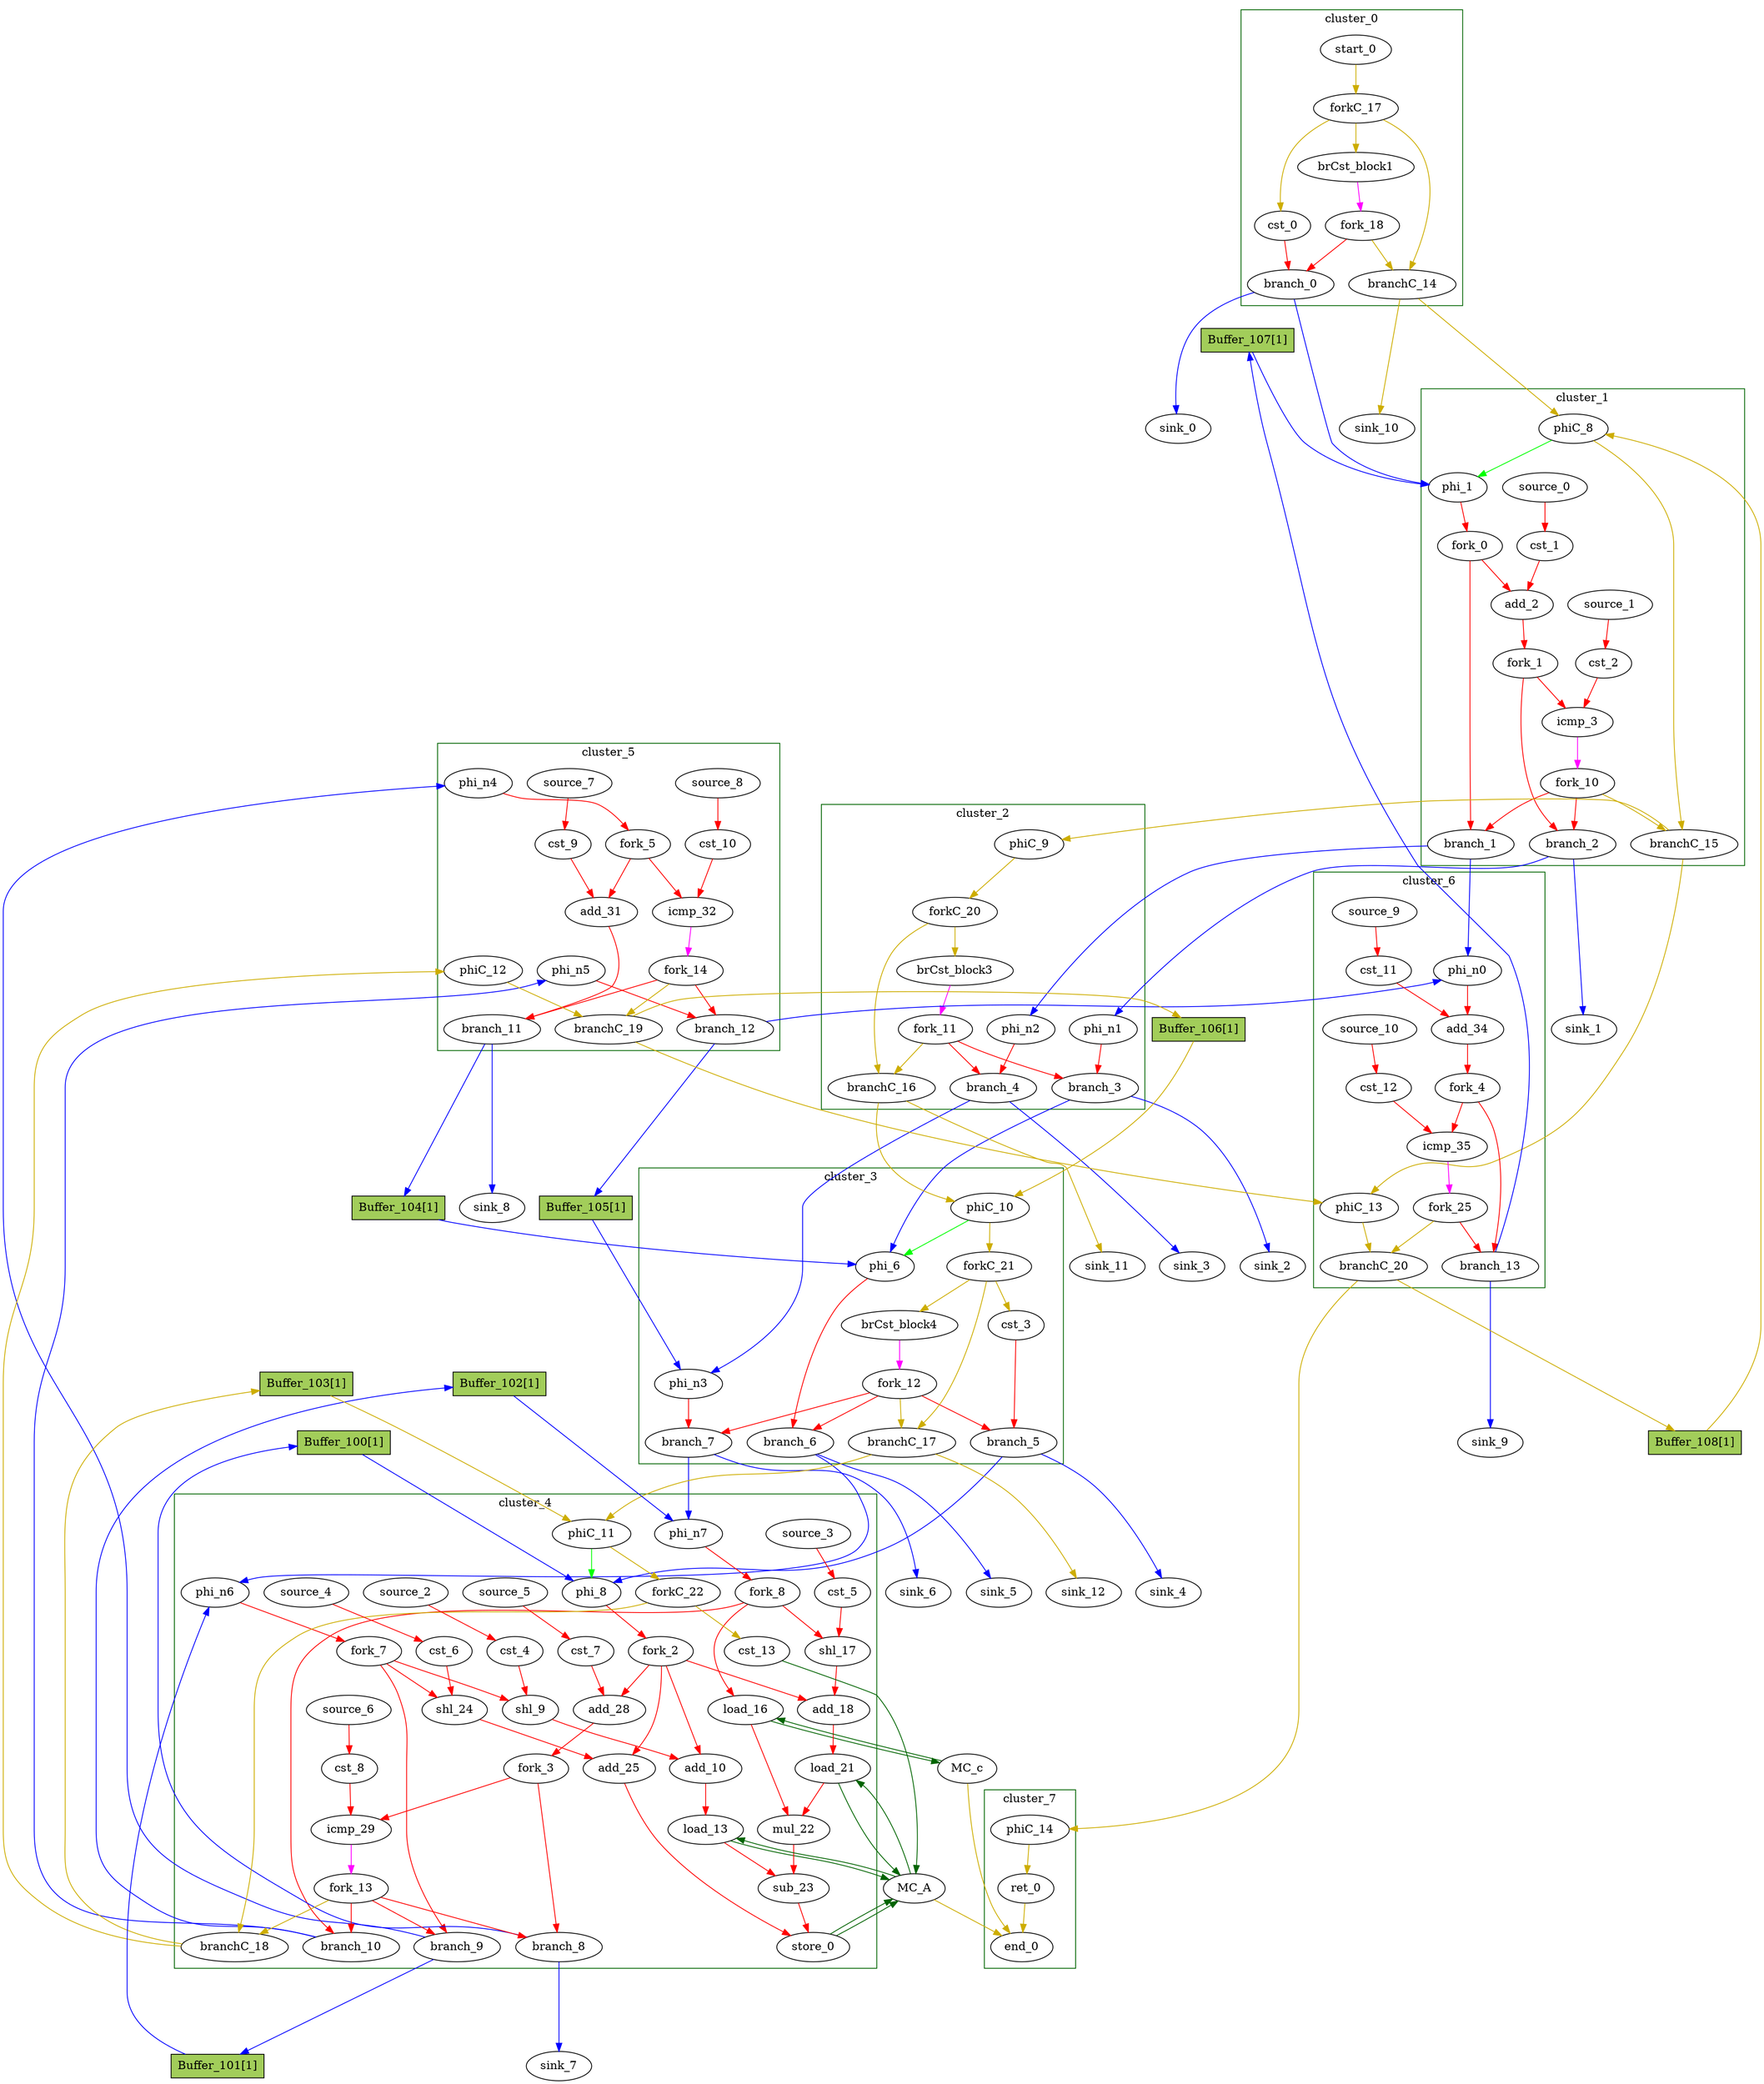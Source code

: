 Digraph G {
	splines=spline;
	subgraph cluster_cluster_0 {
	color = "darkgreen";
label = "cluster_0";
		"brCst_block1" [type="Constant", in="in1:1", out="out1:1", bbID=1, value="0x1"];
		"cst_0" [type="Constant", in="in1:1", out="out1:1", bbID=1, value="0x00000001"];
		"branch_0" [type="Branch", in="in1:1 in2?:1", out="out1+:1 out2-:1", bbID=1];
		"start_0" [type="Entry", in="in1:0", out="out1:0", bbID=1, control="true"];
		"forkC_17" [type="Fork", in="in1:0", out="out1:0 out2:0 out3:0 ", bbID=1];
		"branchC_14" [type="Branch", in="in1:0 in2?:1", out="out1+:0 out2-:0", bbID=1];
		"fork_18" [type="Fork", in="in1:1", out="out1:1 out2:1 ", bbID=1];
	}
	subgraph cluster_cluster_1 {
	color = "darkgreen";
label = "cluster_1";
		"phi_1" [type="Mux", in="in1?:1 in2:5 in3:5 ", out="out1:5", bbID=2, delay=1.397];
		"cst_1" [type="Constant", in="in1:1", out="out1:1", bbID=2, value="0x00000001"];
		"add_2" [type="Operator", in="in1:6 in2:6 ", out="out1:6 ", bbID=2, II=1, delay=2.287, latency=0, op="add_op"];
		"cst_2" [type="Constant", in="in1:5", out="out1:5", bbID=2, value="0x00000010"];
		"icmp_3" [type="Operator", in="in1:6 in2:6 ", out="out1:1 ", bbID=2, II=1, delay=1.907, latency=0, op="icmp_ult_op"];
		"fork_0" [type="Fork", in="in1:5", out="out1:5 out2:5 ", bbID=2];
		"fork_1" [type="Fork", in="in1:6", out="out1:6 out2:6 ", bbID=2];
		"branch_1" [type="Branch", in="in1:5 in2?:1", out="out1+:5 out2-:5", bbID=2];
		"branch_2" [type="Branch", in="in1:6 in2?:1", out="out1+:6 out2-:6", bbID=2];
		"fork_10" [type="Fork", in="in1:1", out="out1:1 out2:1 out3:1 ", bbID=2];
		"phiC_8" [type="CntrlMerge", in="in1:0 in2:0 ", out="out1:0 out2?:1", bbID=2, delay=0.0];
		"branchC_15" [type="Branch", in="in1:0 in2?:1", out="out1+:0 out2-:0", bbID=2];
		"source_0" [type="Source", out="out1:1", bbID=2];
		"source_1" [type="Source", out="out1:5", bbID=2];
	}
	subgraph cluster_cluster_2 {
	color = "darkgreen";
label = "cluster_2";
		"brCst_block3" [type="Constant", in="in1:1", out="out1:1", bbID=3, value="0x1"];
		"phi_n1" [type="Merge", in="in1:6 ", out="out1:6", bbID=3, delay=0.0];
		"phi_n2" [type="Merge", in="in1:5 ", out="out1:5", bbID=3, delay=0.0];
		"branch_3" [type="Branch", in="in1:6 in2?:1", out="out1+:6 out2-:6", bbID=3];
		"branch_4" [type="Branch", in="in1:5 in2?:1", out="out1+:5 out2-:5", bbID=3];
		"fork_11" [type="Fork", in="in1:1", out="out1:1 out2:1 out3:1 ", bbID=3];
		"phiC_9" [type="Merge", in="in1:0 ", out="out1:0", bbID=3, delay=0.0];
		"forkC_20" [type="Fork", in="in1:0", out="out1:0 out2:0 ", bbID=3];
		"branchC_16" [type="Branch", in="in1:0 in2?:1", out="out1+:0 out2-:0", bbID=3];
	}
	subgraph cluster_cluster_3 {
	color = "darkgreen";
label = "cluster_3";
		"phi_6" [type="Mux", in="in1?:1 in2:5 in3:5 ", out="out1:5", bbID=4, delay=1.397];
		"brCst_block4" [type="Constant", in="in1:1", out="out1:1", bbID=4, value="0x1"];
		"cst_3" [type="Constant", in="in1:1", out="out1:1", bbID=4, value="0x00000001"];
		"phi_n3" [type="Merge", in="in1:5 in2:5 ", out="out1:5", bbID=4, delay=1.397];
		"branch_5" [type="Branch", in="in1:1 in2?:1", out="out1+:1 out2-:1", bbID=4];
		"branch_6" [type="Branch", in="in1:5 in2?:1", out="out1+:5 out2-:5", bbID=4];
		"branch_7" [type="Branch", in="in1:5 in2?:1", out="out1+:5 out2-:5", bbID=4];
		"fork_12" [type="Fork", in="in1:1", out="out1:1 out2:1 out3:1 out4:1 ", bbID=4];
		"phiC_10" [type="CntrlMerge", in="in1:0 in2:0 ", out="out1:0 out2?:1", bbID=4, delay=0.0];
		"forkC_21" [type="Fork", in="in1:0", out="out1:0 out2:0 out3:0 ", bbID=4];
		"branchC_17" [type="Branch", in="in1:0 in2?:1", out="out1+:0 out2-:0", bbID=4];
	}
	subgraph cluster_cluster_4 {
	color = "darkgreen";
label = "cluster_4";
		"phi_8" [type="Mux", in="in1?:1 in2:5 in3:5 ", out="out1:5", bbID=5, delay=1.397];
		"cst_4" [type="Constant", in="in1:3", out="out1:3", bbID=5, value="0x00000004"];
		"shl_9" [type="Operator", in="in1:9 in2:9 ", out="out1:9 ", bbID=5, II=1, delay=0.0, latency=0, op="shl_op"];
		"add_10" [type="Operator", in="in1:10 in2:10 ", out="out1:10 ", bbID=5, II=1, delay=2.287, latency=0, op="add_op"];
		"load_13" [type="Operator", in="in1:32 in2:10 ", out="out1:32 out2:10 ", bbID=5, II=1, delay=1.412, latency=2, op="mc_load_op", portId=0];
		"load_16" [type="Operator", in="in1:32 in2:5 ", out="out1:32 out2:5 ", bbID=5, II=1, delay=1.412, latency=2, op="mc_load_op", portId=0];
		"cst_5" [type="Constant", in="in1:3", out="out1:3", bbID=5, value="0x00000004"];
		"shl_17" [type="Operator", in="in1:9 in2:9 ", out="out1:9 ", bbID=5, II=1, delay=0.0, latency=0, op="shl_op"];
		"add_18" [type="Operator", in="in1:10 in2:10 ", out="out1:10 ", bbID=5, II=1, delay=2.287, latency=0, op="add_op"];
		"load_21" [type="Operator", in="in1:32 in2:10 ", out="out1:32 out2:10 ", bbID=5, II=1, delay=1.412, latency=2, op="mc_load_op", portId=1];
		"mul_22" [type="Operator", in="in1:16 in2:16", out="out1:32 ", bbID=5, II=1, delay=0.0, latency=4, op="mul_op"];
		"sub_23" [type="Operator", in="in1:32 in2:32 ", out="out1:32 ", bbID=5, II=1, delay=2.287, latency=0, op="sub_op"];
		"cst_6" [type="Constant", in="in1:3", out="out1:3", bbID=5, value="0x00000004"];
		"shl_24" [type="Operator", in="in1:9 in2:9 ", out="out1:9 ", bbID=5, II=1, delay=0.0, latency=0, op="shl_op"];
		"add_25" [type="Operator", in="in1:10 in2:10 ", out="out1:10 ", bbID=5, II=1, delay=2.287, latency=0, op="add_op"];
		"store_0" [type="Operator", in="in1:32 in2:10 ", out="out1:32 out2:10 ", bbID=5, II=1, delay=0.672, latency=0, op="mc_store_op", portId=0];
		"cst_7" [type="Constant", in="in1:1", out="out1:1", bbID=5, value="0x00000001"];
		"add_28" [type="Operator", in="in1:5 in2:5 ", out="out1:5 ", bbID=5, II=1, delay=2.287, latency=0, op="add_op"];
		"cst_8" [type="Constant", in="in1:5", out="out1:5", bbID=5, value="0x00000010"];
		"icmp_29" [type="Operator", in="in1:5 in2:5 ", out="out1:1 ", bbID=5, II=1, delay=1.907, latency=0, op="icmp_ult_op"];
		"phi_n6" [type="Merge", in="in1:5 in2:5 ", out="out1:5", bbID=5, delay=1.397];
		"phi_n7" [type="Merge", in="in1:5 in2:5 ", out="out1:5", bbID=5, delay=1.397];
		"fork_2" [type="Fork", in="in1:5", out="out1:5 out2:5 out3:5 out4:5 ", bbID=5];
		"fork_3" [type="Fork", in="in1:5", out="out1:5 out2:5 ", bbID=5];
		"fork_7" [type="Fork", in="in1:5", out="out1:5 out2:5 out3:5 ", bbID=5];
		"fork_8" [type="Fork", in="in1:5", out="out1:5 out2:5 out3:5 ", bbID=5];
		"branch_8" [type="Branch", in="in1:5 in2?:1", out="out1+:5 out2-:5", bbID=5];
		"branch_9" [type="Branch", in="in1:5 in2?:1", out="out1+:5 out2-:5", bbID=5];
		"branch_10" [type="Branch", in="in1:5 in2?:1", out="out1+:5 out2-:5", bbID=5];
		"fork_13" [type="Fork", in="in1:1", out="out1:1 out2:1 out3:1 out4:1 ", bbID=5];
		"cst_13" [type="Constant", in="in1:1", out="out1:1", bbID=5, value="0x00000001"];
		"phiC_11" [type="CntrlMerge", in="in1:0 in2:0 ", out="out1:0 out2?:1", bbID=5, delay=0.0];
		"forkC_22" [type="Fork", in="in1:0", out="out1:0 out2:0 ", bbID=5];
		"branchC_18" [type="Branch", in="in1:0 in2?:1", out="out1+:0 out2-:0", bbID=5];
		"source_2" [type="Source", out="out1:3", bbID=5];
		"source_3" [type="Source", out="out1:3", bbID=5];
		"source_4" [type="Source", out="out1:3", bbID=5];
		"source_5" [type="Source", out="out1:1", bbID=5];
		"source_6" [type="Source", out="out1:5", bbID=5];
	}
	subgraph cluster_cluster_5 {
	color = "darkgreen";
label = "cluster_5";
		"cst_9" [type="Constant", in="in1:1", out="out1:1", bbID=6, value="0x00000001"];
		"add_31" [type="Operator", in="in1:5 in2:5 ", out="out1:5 ", bbID=6, II=1, delay=2.287, latency=0, op="add_op"];
		"cst_10" [type="Constant", in="in1:4", out="out1:4", bbID=6, value="0x0000000F"];
		"icmp_32" [type="Operator", in="in1:6 in2:6 ", out="out1:1 ", bbID=6, II=1, delay=1.907, latency=0, op="icmp_slt_op"];
		"phi_n4" [type="Merge", in="in1:5 ", out="out1:5", bbID=6, delay=0.0];
		"phi_n5" [type="Merge", in="in1:5 ", out="out1:5", bbID=6, delay=0.0];
		"fork_5" [type="Fork", in="in1:5", out="out1:5 out2:5 ", bbID=6];
		"branch_11" [type="Branch", in="in1:5 in2?:1", out="out1+:5 out2-:5", bbID=6];
		"branch_12" [type="Branch", in="in1:5 in2?:1", out="out1+:5 out2-:5", bbID=6];
		"fork_14" [type="Fork", in="in1:1", out="out1:1 out2:1 out3:1 ", bbID=6];
		"phiC_12" [type="Merge", in="in1:0 ", out="out1:0", bbID=6, delay=0.0];
		"branchC_19" [type="Branch", in="in1:0 in2?:1", out="out1+:0 out2-:0", bbID=6];
		"source_7" [type="Source", out="out1:1", bbID=6];
		"source_8" [type="Source", out="out1:4", bbID=6];
	}
	subgraph cluster_cluster_6 {
	color = "darkgreen";
label = "cluster_6";
		"cst_11" [type="Constant", in="in1:1", out="out1:1", bbID=7, value="0x00000001"];
		"add_34" [type="Operator", in="in1:5 in2:5 ", out="out1:5 ", bbID=7, II=1, delay=2.287, latency=0, op="add_op"];
		"cst_12" [type="Constant", in="in1:5", out="out1:5", bbID=7, value="0x00000010"];
		"icmp_35" [type="Operator", in="in1:5 in2:5 ", out="out1:1 ", bbID=7, II=1, delay=1.907, latency=0, op="icmp_ult_op"];
		"phi_n0" [type="Merge", in="in1:5 in2:5 ", out="out1:5", bbID=7, delay=1.397];
		"fork_4" [type="Fork", in="in1:5", out="out1:5 out2:5 ", bbID=7];
		"branch_13" [type="Branch", in="in1:5 in2?:1", out="out1+:5 out2-:5", bbID=7];
		"phiC_13" [type="Merge", in="in1:0 in2:0 ", out="out1:0", bbID=7, delay=0.0];
		"branchC_20" [type="Branch", in="in1:0 in2?:1", out="out1+:0 out2-:0", bbID=7];
		"fork_25" [type="Fork", in="in1:1", out="out1:1 out2:1 ", bbID=7];
		"source_9" [type="Source", out="out1:1", bbID=7];
		"source_10" [type="Source", out="out1:5", bbID=7];
	}
	subgraph cluster_cluster_7 {
	color = "darkgreen";
label = "cluster_7";
		"ret_0" [type="Operator", in="in1:0 ", out="out1:0 ", bbID=8, II=1, delay=0.0, latency=0, op="ret_op"];
		"end_0" [type="Exit", in="in1:0*e in2:0*e in3:0 ", out="out1:0", bbID=0];
		"phiC_14" [type="Merge", in="in1:0 ", out="out1:0", bbID=8, delay=0.0];
	}
		"MC_A" [type="MC", in="in1:32*c0 in2:10*l0a in3:10*l1a in4:10*s0a in5:32*s0d ", out="out1:32*l0d out2:32*l1d out3:0*e ", bbID=0, bbcount=1, ldcount=2, memory="A", stcount=1];
		"MC_c" [type="MC", in="in1:5*l0a ", out="out1:32*l0d out2:0*e ", bbID=0, bbcount=0, ldcount=1, memory="c", stcount=0];
		"sink_0" [type="Sink", in="in1:1", bbID=0];
		"sink_1" [type="Sink", in="in1:6", bbID=0];
		"sink_2" [type="Sink", in="in1:6", bbID=0];
		"sink_3" [type="Sink", in="in1:5", bbID=0];
		"sink_4" [type="Sink", in="in1:1", bbID=0];
		"sink_5" [type="Sink", in="in1:5", bbID=0];
		"sink_6" [type="Sink", in="in1:5", bbID=0];
		"sink_7" [type="Sink", in="in1:5", bbID=0];
		"sink_8" [type="Sink", in="in1:5", bbID=0];
		"sink_9" [type="Sink", in="in1:5", bbID=0];
		"sink_10" [type="Sink", in="in1:0", bbID=0];
		"sink_11" [type="Sink", in="in1:0", bbID=0];
		"sink_12" [type="Sink", in="in1:0", bbID=0];
		"Buffer_100" [type="Buffer", in="in1:32", out="out1:32", bbID=3, fillcolor="darkolivegreen3", height=0.4, label="Buffer_100[1]", shape="box", slots=1, style="filled", transparent="false"];
		"Buffer_101" [type="Buffer", in="in1:32", out="out1:32", bbID=3, fillcolor="darkolivegreen3", height=0.4, label="Buffer_101[1]", shape="box", slots=1, style="filled", transparent="false"];
		"Buffer_102" [type="Buffer", in="in1:32", out="out1:32", bbID=3, fillcolor="darkolivegreen3", height=0.4, label="Buffer_102[1]", shape="box", slots=1, style="filled", transparent="false"];
		"Buffer_103" [type="Buffer", in="in1:32", out="out1:32", bbID=3, fillcolor="darkolivegreen3", height=0.4, label="Buffer_103[1]", shape="box", slots=1, style="filled", transparent="false"];
		"Buffer_104" [type="Buffer", in="in1:32", out="out1:32", bbID=3, fillcolor="darkolivegreen3", height=0.4, label="Buffer_104[1]", shape="box", slots=1, style="filled", transparent="false"];
		"Buffer_105" [type="Buffer", in="in1:32", out="out1:32", bbID=3, fillcolor="darkolivegreen3", height=0.4, label="Buffer_105[1]", shape="box", slots=1, style="filled", transparent="false"];
		"Buffer_106" [type="Buffer", in="in1:32", out="out1:32", bbID=3, fillcolor="darkolivegreen3", height=0.4, label="Buffer_106[1]", shape="box", slots=1, style="filled", transparent="false"];
		"Buffer_107" [type="Buffer", in="in1:32", out="out1:32", bbID=3, fillcolor="darkolivegreen3", height=0.4, label="Buffer_107[1]", shape="box", slots=1, style="filled", transparent="false"];
		"Buffer_108" [type="Buffer", in="in1:32", out="out1:32", bbID=3, fillcolor="darkolivegreen3", height=0.4, label="Buffer_108[1]", shape="box", slots=1, style="filled", transparent="false"];
		"brCst_block1" -> "fork_18" [color = "magenta", from = "out1", to = "in1"];
		"cst_0" -> "branch_0" [color = "red", from = "out1", to = "in1"];
		"phi_1" -> "fork_0" [color = "red", from = "out1", to = "in1"];
		"cst_1" -> "add_2" [color = "red", from = "out1", to = "in2"];
		"add_2" -> "fork_1" [color = "red", from = "out1", to = "in1"];
		"cst_2" -> "icmp_3" [color = "red", from = "out1", to = "in2"];
		"icmp_3" -> "fork_10" [color = "magenta", from = "out1", to = "in1"];
		"brCst_block3" -> "fork_11" [color = "magenta", from = "out1", to = "in1"];
		"phi_6" -> "branch_6" [color = "red", from = "out1", to = "in1"];
		"brCst_block4" -> "fork_12" [color = "magenta", from = "out1", to = "in1"];
		"cst_3" -> "branch_5" [color = "red", from = "out1", to = "in1"];
		"phi_8" -> "fork_2" [color = "red", from = "out1", to = "in1"];
		"cst_4" -> "shl_9" [color = "red", from = "out1", to = "in2"];
		"shl_9" -> "add_10" [color = "red", from = "out1", to = "in1"];
		"add_10" -> "load_13" [color = "red", from = "out1", to = "in2"];
		"load_13" -> "sub_23" [color = "red", from = "out1", to = "in1"];
		"load_13" -> "MC_A" [color = "darkgreen", mem_address = "true", from = "out2", to = "in2"];
		"load_16" -> "mul_22" [color = "red", from = "out1", to = "in1"];
		"load_16" -> "MC_c" [color = "darkgreen", mem_address = "true", from = "out2", to = "in1"];
		"cst_5" -> "shl_17" [color = "red", from = "out1", to = "in2"];
		"shl_17" -> "add_18" [color = "red", from = "out1", to = "in1"];
		"add_18" -> "load_21" [color = "red", from = "out1", to = "in2"];
		"load_21" -> "mul_22" [color = "red", from = "out1", to = "in2"];
		"load_21" -> "MC_A" [color = "darkgreen", mem_address = "true", from = "out2", to = "in3"];
		"mul_22" -> "sub_23" [color = "red", from = "out1", to = "in2"];
		"sub_23" -> "store_0" [color = "red", from = "out1", to = "in1"];
		"cst_6" -> "shl_24" [color = "red", from = "out1", to = "in2"];
		"shl_24" -> "add_25" [color = "red", from = "out1", to = "in1"];
		"add_25" -> "store_0" [color = "red", from = "out1", to = "in2"];
		"store_0" -> "MC_A" [color = "darkgreen", mem_address = "true", from = "out2", to = "in4"];
		"store_0" -> "MC_A" [color = "darkgreen", mem_address = "false", from = "out1", to = "in5"];
		"cst_7" -> "add_28" [color = "red", from = "out1", to = "in2"];
		"add_28" -> "fork_3" [color = "red", from = "out1", to = "in1"];
		"cst_8" -> "icmp_29" [color = "red", from = "out1", to = "in2"];
		"icmp_29" -> "fork_13" [color = "magenta", from = "out1", to = "in1"];
		"cst_9" -> "add_31" [color = "red", from = "out1", to = "in2"];
		"add_31" -> "branch_11" [color = "red", from = "out1", to = "in1"];
		"cst_10" -> "icmp_32" [color = "red", from = "out1", to = "in2"];
		"icmp_32" -> "fork_14" [color = "magenta", from = "out1", to = "in1"];
		"cst_11" -> "add_34" [color = "red", from = "out1", to = "in2"];
		"add_34" -> "fork_4" [color = "red", from = "out1", to = "in1"];
		"cst_12" -> "icmp_35" [color = "red", from = "out1", to = "in2"];
		"icmp_35" -> "fork_25" [color = "magenta", from = "out1", to = "in1"];
		"ret_0" -> "end_0" [color = "gold3", from = "out1", to = "in3"];
		"phi_n0" -> "add_34" [color = "red", from = "out1", to = "in1"];
		"phi_n1" -> "branch_3" [color = "red", from = "out1", to = "in1"];
		"phi_n2" -> "branch_4" [color = "red", from = "out1", to = "in1"];
		"phi_n3" -> "branch_7" [color = "red", from = "out1", to = "in1"];
		"phi_n4" -> "fork_5" [color = "red", from = "out1", to = "in1"];
		"phi_n5" -> "branch_12" [color = "red", from = "out1", to = "in1"];
		"phi_n6" -> "fork_7" [color = "red", from = "out1", to = "in1"];
		"phi_n7" -> "fork_8" [color = "red", from = "out1", to = "in1"];
		"fork_0" -> "add_2" [color = "red", from = "out1", to = "in1"];
		"fork_0" -> "branch_1" [color = "red", from = "out2", to = "in1"];
		"fork_1" -> "icmp_3" [color = "red", from = "out1", to = "in1"];
		"fork_1" -> "branch_2" [color = "red", from = "out2", to = "in1"];
		"fork_2" -> "add_10" [color = "red", from = "out1", to = "in2"];
		"fork_2" -> "add_18" [color = "red", from = "out2", to = "in2"];
		"fork_2" -> "add_25" [color = "red", from = "out3", to = "in2"];
		"fork_2" -> "add_28" [color = "red", from = "out4", to = "in1"];
		"fork_3" -> "icmp_29" [color = "red", from = "out1", to = "in1"];
		"fork_3" -> "branch_8" [color = "red", from = "out2", to = "in1"];
		"fork_4" -> "icmp_35" [color = "red", from = "out1", to = "in1"];
		"fork_4" -> "branch_13" [color = "red", from = "out2", to = "in1"];
		"fork_5" -> "add_31" [color = "red", from = "out1", to = "in1"];
		"fork_5" -> "icmp_32" [color = "red", from = "out2", to = "in1"];
		"fork_7" -> "shl_9" [color = "red", from = "out1", to = "in1"];
		"fork_7" -> "shl_24" [color = "red", from = "out2", to = "in1"];
		"fork_7" -> "branch_9" [color = "red", from = "out3", to = "in1"];
		"fork_8" -> "load_16" [color = "red", from = "out1", to = "in2"];
		"fork_8" -> "shl_17" [color = "red", from = "out2", to = "in1"];
		"fork_8" -> "branch_10" [color = "red", from = "out3", to = "in1"];
		"branch_0" -> "phi_1" [color = "blue", from = "out1", to = "in2", minlen = 3];
		"branch_0" -> "sink_0" [color = "blue", from = "out2", to = "in1", minlen = 3];
		"branch_1" -> "phi_n0" [color = "blue", from = "out2", to = "in1", minlen = 3];
		"branch_1" -> "phi_n2" [color = "blue", from = "out1", to = "in1", minlen = 3];
		"branch_2" -> "phi_n1" [color = "blue", from = "out1", to = "in1", minlen = 3];
		"branch_2" -> "sink_1" [color = "blue", from = "out2", to = "in1", minlen = 3];
		"fork_10" -> "branch_1" [color = "red", from = "out2", to = "in2"];
		"fork_10" -> "branch_2" [color = "red", from = "out1", to = "in2"];
		"fork_10" -> "branchC_15" [color = "gold3", from = "out3", to = "in2"];
		"branch_3" -> "phi_6" [color = "blue", from = "out1", to = "in2", minlen = 3];
		"branch_3" -> "sink_2" [color = "blue", from = "out2", to = "in1", minlen = 3];
		"branch_4" -> "phi_n3" [color = "blue", from = "out1", to = "in1", minlen = 3];
		"branch_4" -> "sink_3" [color = "blue", from = "out2", to = "in1", minlen = 3];
		"fork_11" -> "branch_3" [color = "red", from = "out2", to = "in2"];
		"fork_11" -> "branch_4" [color = "red", from = "out1", to = "in2"];
		"fork_11" -> "branchC_16" [color = "gold3", from = "out3", to = "in2"];
		"branch_5" -> "phi_8" [color = "blue", from = "out1", to = "in2", minlen = 3];
		"branch_5" -> "sink_4" [color = "blue", from = "out2", to = "in1", minlen = 3];
		"branch_6" -> "phi_n6" [color = "blue", from = "out1", to = "in1", minlen = 3];
		"branch_6" -> "sink_5" [color = "blue", from = "out2", to = "in1", minlen = 3];
		"branch_7" -> "phi_n7" [color = "blue", from = "out1", to = "in1", minlen = 3];
		"branch_7" -> "sink_6" [color = "blue", from = "out2", to = "in1", minlen = 3];
		"fork_12" -> "branch_5" [color = "red", from = "out3", to = "in2"];
		"fork_12" -> "branch_6" [color = "red", from = "out2", to = "in2"];
		"fork_12" -> "branch_7" [color = "red", from = "out1", to = "in2"];
		"fork_12" -> "branchC_17" [color = "gold3", from = "out4", to = "in2"];
		"branch_8" -> "sink_7" [color = "blue", from = "out2", to = "in1", minlen = 3];
		"branch_8" -> "Buffer_100" [color = "blue", from = "out1", to = "in1", minlen = 3];
		"branch_9" -> "phi_n4" [color = "blue", from = "out2", to = "in1", minlen = 3];
		"branch_9" -> "Buffer_101" [color = "blue", from = "out1", to = "in1", minlen = 3];
		"branch_10" -> "phi_n5" [color = "blue", from = "out2", to = "in1", minlen = 3];
		"branch_10" -> "Buffer_102" [color = "blue", from = "out1", to = "in1", minlen = 3];
		"fork_13" -> "branch_8" [color = "red", from = "out3", to = "in2"];
		"fork_13" -> "branch_9" [color = "red", from = "out2", to = "in2"];
		"fork_13" -> "branch_10" [color = "red", from = "out1", to = "in2"];
		"fork_13" -> "branchC_18" [color = "gold3", from = "out4", to = "in2"];
		"branch_11" -> "sink_8" [color = "blue", from = "out2", to = "in1", minlen = 3];
		"branch_11" -> "Buffer_104" [color = "blue", from = "out1", to = "in1", minlen = 3];
		"branch_12" -> "phi_n0" [color = "blue", from = "out2", to = "in2", minlen = 3];
		"branch_12" -> "Buffer_105" [color = "blue", from = "out1", to = "in1", minlen = 3];
		"fork_14" -> "branch_11" [color = "red", from = "out2", to = "in2"];
		"fork_14" -> "branch_12" [color = "red", from = "out1", to = "in2"];
		"fork_14" -> "branchC_19" [color = "gold3", from = "out3", to = "in2"];
		"branch_13" -> "sink_9" [color = "blue", from = "out2", to = "in1", minlen = 3];
		"branch_13" -> "Buffer_107" [color = "blue", from = "out1", to = "in1", minlen = 3];
		"MC_A" -> "load_13" [color = "darkgreen", mem_address = "false", from = "out1", to = "in1"];
		"MC_A" -> "load_21" [color = "darkgreen", mem_address = "false", from = "out2", to = "in1"];
		"MC_A" -> "end_0" [color = "gold3", from = "out3", to = "in1"];
		"MC_c" -> "load_16" [color = "darkgreen", mem_address = "false", from = "out1", to = "in1"];
		"MC_c" -> "end_0" [color = "gold3", from = "out2", to = "in2"];
		"cst_13" -> "MC_A" [color = "darkgreen", from = "out1", to = "in1"];
		"start_0" -> "forkC_17" [color = "gold3", from = "out1", to = "in1"];
		"forkC_17" -> "brCst_block1" [color = "gold3", from = "out3", to = "in1"];
		"forkC_17" -> "cst_0" [color = "gold3", from = "out1", to = "in1"];
		"forkC_17" -> "branchC_14" [color = "gold3", from = "out2", to = "in1"];
		"branchC_14" -> "phiC_8" [color = "gold3", from = "out1", to = "in1", minlen = 3];
		"branchC_14" -> "sink_10" [color = "gold3", from = "out2", to = "in1", minlen = 3];
		"fork_18" -> "branch_0" [color = "red", from = "out1", to = "in2"];
		"fork_18" -> "branchC_14" [color = "gold3", from = "out2", to = "in2"];
		"phiC_8" -> "phi_1" [color = "green", from = "out2", to = "in1"];
		"phiC_8" -> "branchC_15" [color = "gold3", from = "out1", to = "in1"];
		"branchC_15" -> "phiC_9" [color = "gold3", from = "out1", to = "in1", minlen = 3];
		"branchC_15" -> "phiC_13" [color = "gold3", from = "out2", to = "in1", minlen = 3];
		"phiC_9" -> "forkC_20" [color = "gold3", from = "out1", to = "in1"];
		"forkC_20" -> "brCst_block3" [color = "gold3", from = "out2", to = "in1"];
		"forkC_20" -> "branchC_16" [color = "gold3", from = "out1", to = "in1"];
		"branchC_16" -> "phiC_10" [color = "gold3", from = "out1", to = "in1", minlen = 3];
		"branchC_16" -> "sink_11" [color = "gold3", from = "out2", to = "in1", minlen = 3];
		"phiC_10" -> "phi_6" [color = "green", from = "out2", to = "in1"];
		"phiC_10" -> "forkC_21" [color = "gold3", from = "out1", to = "in1"];
		"forkC_21" -> "brCst_block4" [color = "gold3", from = "out3", to = "in1"];
		"forkC_21" -> "cst_3" [color = "gold3", from = "out1", to = "in1"];
		"forkC_21" -> "branchC_17" [color = "gold3", from = "out2", to = "in1"];
		"branchC_17" -> "phiC_11" [color = "gold3", from = "out1", to = "in1", minlen = 3];
		"branchC_17" -> "sink_12" [color = "gold3", from = "out2", to = "in1", minlen = 3];
		"phiC_11" -> "phi_8" [color = "green", from = "out2", to = "in1"];
		"phiC_11" -> "forkC_22" [color = "gold3", from = "out1", to = "in1"];
		"forkC_22" -> "cst_13" [color = "gold3", from = "out1", to = "in1"];
		"forkC_22" -> "branchC_18" [color = "gold3", from = "out2", to = "in1"];
		"branchC_18" -> "phiC_12" [color = "gold3", from = "out2", to = "in1", minlen = 3];
		"branchC_18" -> "Buffer_103" [color = "gold3", from = "out1", to = "in1", minlen = 3];
		"phiC_12" -> "branchC_19" [color = "gold3", from = "out1", to = "in1"];
		"branchC_19" -> "phiC_13" [color = "gold3", from = "out2", to = "in2", minlen = 3];
		"branchC_19" -> "Buffer_106" [color = "gold3", from = "out1", to = "in1", minlen = 3];
		"phiC_13" -> "branchC_20" [color = "gold3", from = "out1", to = "in1"];
		"branchC_20" -> "phiC_14" [color = "gold3", from = "out2", to = "in1", minlen = 3];
		"branchC_20" -> "Buffer_108" [color = "gold3", from = "out1", to = "in1", minlen = 3];
		"fork_25" -> "branch_13" [color = "red", from = "out1", to = "in2"];
		"fork_25" -> "branchC_20" [color = "gold3", from = "out2", to = "in2"];
		"phiC_14" -> "ret_0" [color = "gold3", from = "out1", to = "in1"];
		"source_0" -> "cst_1" [color = "red", from = "out1", to = "in1"];
		"source_1" -> "cst_2" [color = "red", from = "out1", to = "in1"];
		"source_2" -> "cst_4" [color = "red", from = "out1", to = "in1"];
		"source_3" -> "cst_5" [color = "red", from = "out1", to = "in1"];
		"source_4" -> "cst_6" [color = "red", from = "out1", to = "in1"];
		"source_5" -> "cst_7" [color = "red", from = "out1", to = "in1"];
		"source_6" -> "cst_8" [color = "red", from = "out1", to = "in1"];
		"source_7" -> "cst_9" [color = "red", from = "out1", to = "in1"];
		"source_8" -> "cst_10" [color = "red", from = "out1", to = "in1"];
		"source_9" -> "cst_11" [color = "red", from = "out1", to = "in1"];
		"source_10" -> "cst_12" [color = "red", from = "out1", to = "in1"];
		"Buffer_100" -> "phi_8" [color = "blue", from = "out1", to = "in3", minlen = 3];
		"Buffer_101" -> "phi_n6" [color = "blue", from = "out1", to = "in2", minlen = 3];
		"Buffer_102" -> "phi_n7" [color = "blue", from = "out1", to = "in2", minlen = 3];
		"Buffer_103" -> "phiC_11" [color = "gold3", from = "out1", to = "in2", minlen = 3];
		"Buffer_104" -> "phi_6" [color = "blue", from = "out1", to = "in3", minlen = 3];
		"Buffer_105" -> "phi_n3" [color = "blue", from = "out1", to = "in2", minlen = 3];
		"Buffer_106" -> "phiC_10" [color = "gold3", from = "out1", to = "in2", minlen = 3];
		"Buffer_107" -> "phi_1" [color = "blue", from = "out1", to = "in3", minlen = 3];
		"Buffer_108" -> "phiC_8" [color = "gold3", from = "out1", to = "in2", minlen = 3];
}
